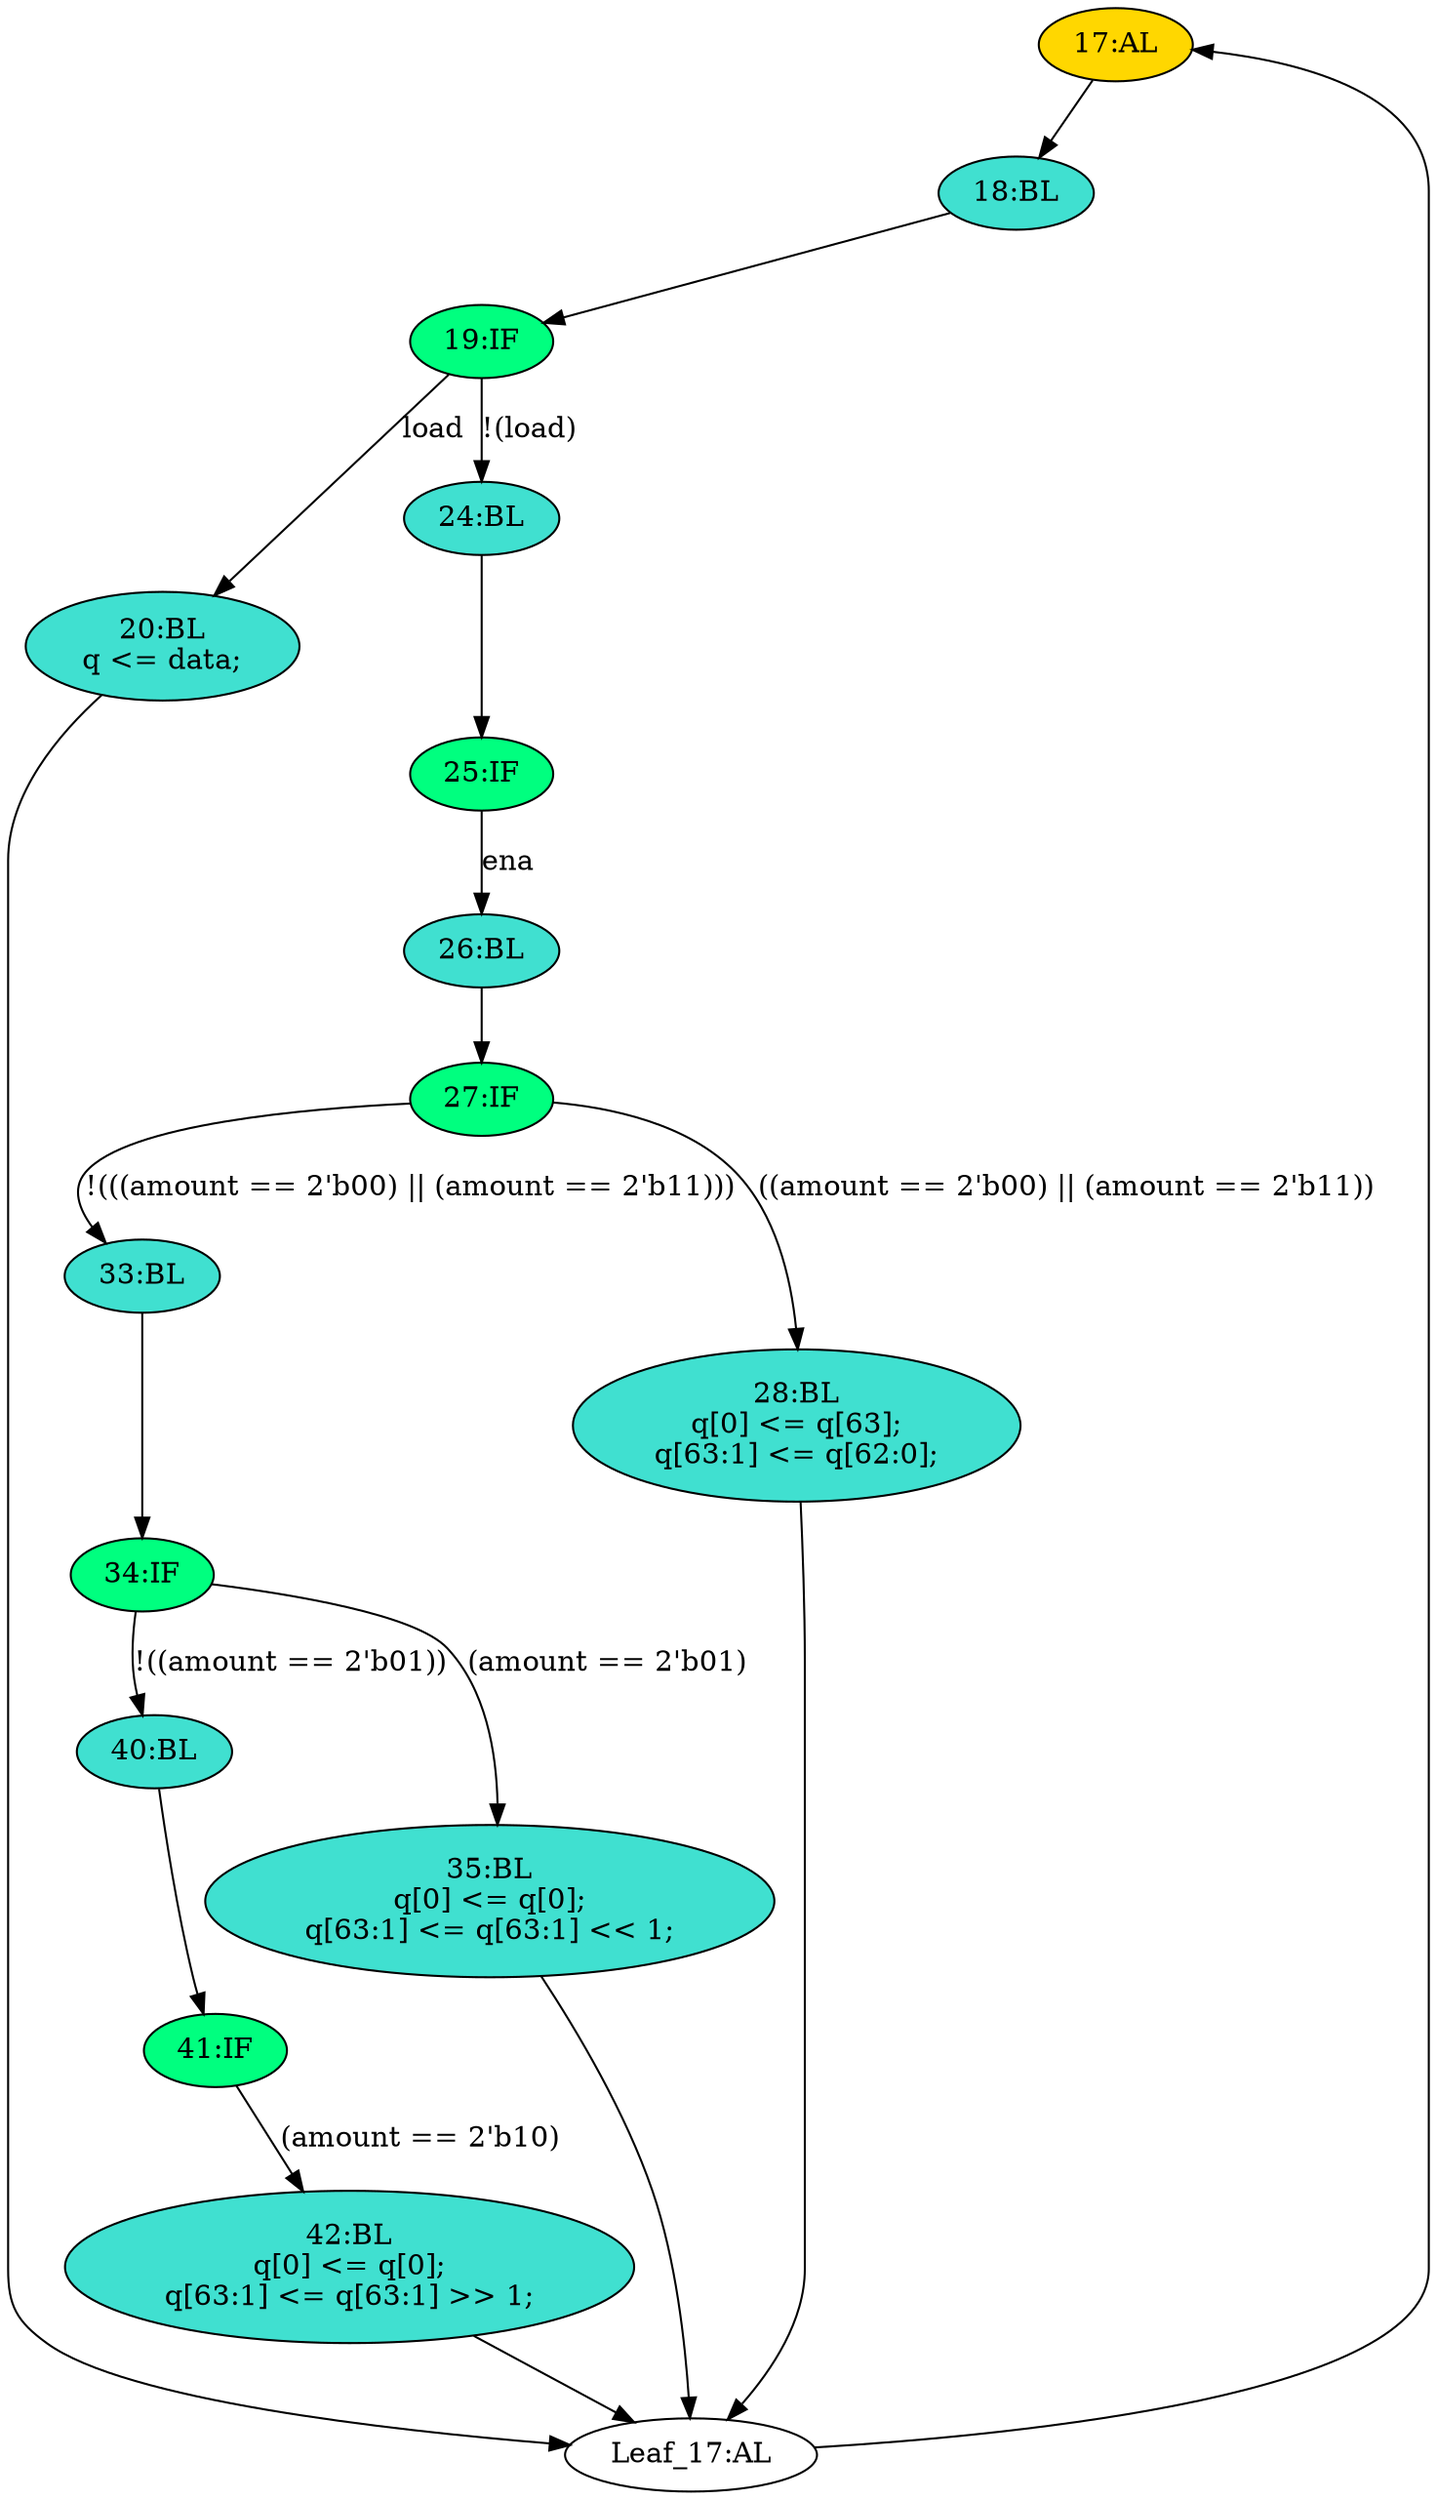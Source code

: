strict digraph "compose( ,  )" {
	node [label="\N"];
	"17:AL"	[ast="<pyverilog.vparser.ast.Always object at 0x7f1ce4df71d0>",
		clk_sens=True,
		fillcolor=gold,
		label="17:AL",
		sens="['clk']",
		statements="[]",
		style=filled,
		typ=Always,
		use_var="['load', 'ena', 'amount', 'data', 'q']"];
	"18:BL"	[ast="<pyverilog.vparser.ast.Block object at 0x7f1ce4de3d10>",
		fillcolor=turquoise,
		label="18:BL",
		statements="[]",
		style=filled,
		typ=Block];
	"17:AL" -> "18:BL"	[cond="[]",
		lineno=None];
	"27:IF"	[ast="<pyverilog.vparser.ast.IfStatement object at 0x7f1ce50aae90>",
		fillcolor=springgreen,
		label="27:IF",
		statements="[]",
		style=filled,
		typ=IfStatement];
	"33:BL"	[ast="<pyverilog.vparser.ast.Block object at 0x7f1ce515ee50>",
		fillcolor=turquoise,
		label="33:BL",
		statements="[]",
		style=filled,
		typ=Block];
	"27:IF" -> "33:BL"	[cond="['amount', 'amount']",
		label="!(((amount == 2'b00) || (amount == 2'b11)))",
		lineno=27];
	"28:BL"	[ast="<pyverilog.vparser.ast.Block object at 0x7f1ce4de6290>",
		fillcolor=turquoise,
		label="28:BL
q[0] <= q[63];
q[63:1] <= q[62:0];",
		statements="[<pyverilog.vparser.ast.NonblockingSubstitution object at 0x7f1ce4de6150>, <pyverilog.vparser.ast.NonblockingSubstitution object \
at 0x7f1ce8f45d10>]",
		style=filled,
		typ=Block];
	"27:IF" -> "28:BL"	[cond="['amount', 'amount']",
		label="((amount == 2'b00) || (amount == 2'b11))",
		lineno=27];
	"20:BL"	[ast="<pyverilog.vparser.ast.Block object at 0x7f1ce4df7090>",
		fillcolor=turquoise,
		label="20:BL
q <= data;",
		statements="[<pyverilog.vparser.ast.NonblockingSubstitution object at 0x7f1ce4de3210>]",
		style=filled,
		typ=Block];
	"Leaf_17:AL"	[def_var="['q']",
		label="Leaf_17:AL"];
	"20:BL" -> "Leaf_17:AL"	[cond="[]",
		lineno=None];
	"19:IF"	[ast="<pyverilog.vparser.ast.IfStatement object at 0x7f1ce4de3610>",
		fillcolor=springgreen,
		label="19:IF",
		statements="[]",
		style=filled,
		typ=IfStatement];
	"18:BL" -> "19:IF"	[cond="[]",
		lineno=None];
	"40:BL"	[ast="<pyverilog.vparser.ast.Block object at 0x7f1ce4c98b50>",
		fillcolor=turquoise,
		label="40:BL",
		statements="[]",
		style=filled,
		typ=Block];
	"41:IF"	[ast="<pyverilog.vparser.ast.IfStatement object at 0x7f1ce4c989d0>",
		fillcolor=springgreen,
		label="41:IF",
		statements="[]",
		style=filled,
		typ=IfStatement];
	"40:BL" -> "41:IF"	[cond="[]",
		lineno=None];
	"34:IF"	[ast="<pyverilog.vparser.ast.IfStatement object at 0x7f1ce4c984d0>",
		fillcolor=springgreen,
		label="34:IF",
		statements="[]",
		style=filled,
		typ=IfStatement];
	"33:BL" -> "34:IF"	[cond="[]",
		lineno=None];
	"26:BL"	[ast="<pyverilog.vparser.ast.Block object at 0x7f1ce4d8e4d0>",
		fillcolor=turquoise,
		label="26:BL",
		statements="[]",
		style=filled,
		typ=Block];
	"26:BL" -> "27:IF"	[cond="[]",
		lineno=None];
	"42:BL"	[ast="<pyverilog.vparser.ast.Block object at 0x7f1ce4c98ed0>",
		fillcolor=turquoise,
		label="42:BL
q[0] <= q[0];
q[63:1] <= q[63:1] >> 1;",
		statements="[<pyverilog.vparser.ast.NonblockingSubstitution object at 0x7f1ce4c98f50>, <pyverilog.vparser.ast.NonblockingSubstitution object \
at 0x7f1ce4c985d0>]",
		style=filled,
		typ=Block];
	"41:IF" -> "42:BL"	[cond="['amount']",
		label="(amount == 2'b10)",
		lineno=41];
	"28:BL" -> "Leaf_17:AL"	[cond="[]",
		lineno=None];
	"24:BL"	[ast="<pyverilog.vparser.ast.Block object at 0x7f1ce4d8ee90>",
		fillcolor=turquoise,
		label="24:BL",
		statements="[]",
		style=filled,
		typ=Block];
	"25:IF"	[ast="<pyverilog.vparser.ast.IfStatement object at 0x7f1ce4d8ebd0>",
		fillcolor=springgreen,
		label="25:IF",
		statements="[]",
		style=filled,
		typ=IfStatement];
	"24:BL" -> "25:IF"	[cond="[]",
		lineno=None];
	"19:IF" -> "20:BL"	[cond="['load']",
		label=load,
		lineno=19];
	"19:IF" -> "24:BL"	[cond="['load']",
		label="!(load)",
		lineno=19];
	"25:IF" -> "26:BL"	[cond="['ena']",
		label=ena,
		lineno=25];
	"35:BL"	[ast="<pyverilog.vparser.ast.Block object at 0x7f1ce4c98dd0>",
		fillcolor=turquoise,
		label="35:BL
q[0] <= q[0];
q[63:1] <= q[63:1] << 1;",
		statements="[<pyverilog.vparser.ast.NonblockingSubstitution object at 0x7f1ce4c98c90>, <pyverilog.vparser.ast.NonblockingSubstitution object \
at 0x7f1ce4c98d90>]",
		style=filled,
		typ=Block];
	"35:BL" -> "Leaf_17:AL"	[cond="[]",
		lineno=None];
	"34:IF" -> "40:BL"	[cond="['amount']",
		label="!((amount == 2'b01))",
		lineno=34];
	"34:IF" -> "35:BL"	[cond="['amount']",
		label="(amount == 2'b01)",
		lineno=34];
	"42:BL" -> "Leaf_17:AL"	[cond="[]",
		lineno=None];
	"Leaf_17:AL" -> "17:AL";
}
